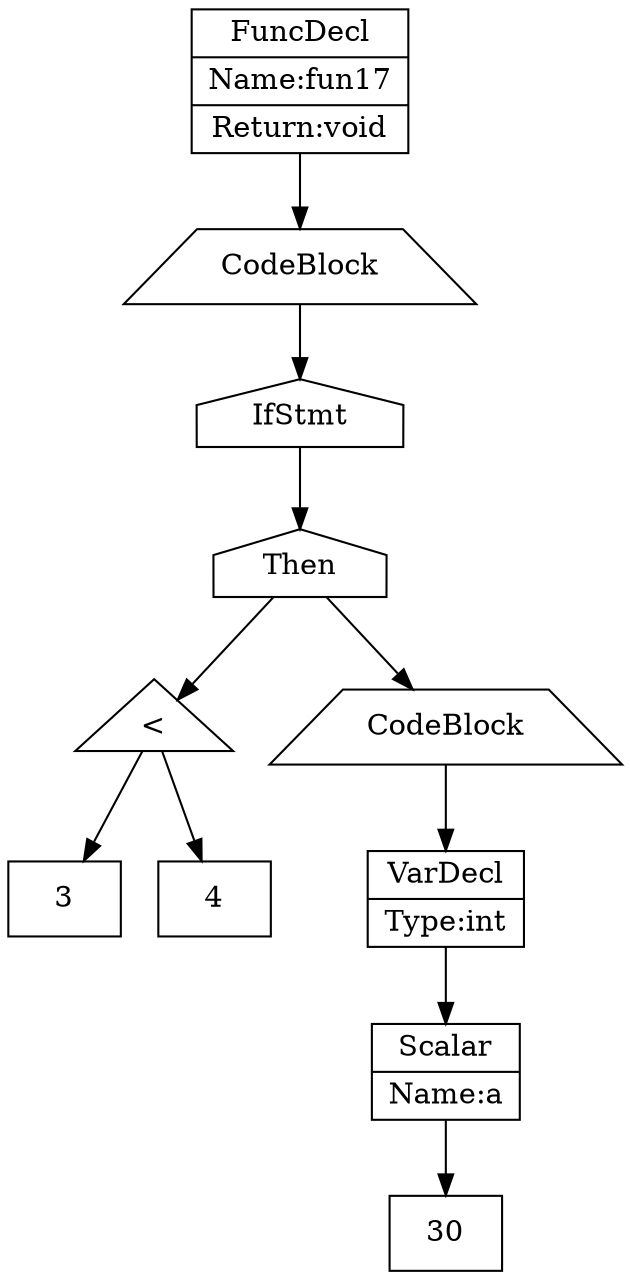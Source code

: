 digraph AstGraph {
	title = "This is the AST of Astzin";
	"0xc78430" [shape=record, label="{FuncDecl|Name:fun17|Return:void}"];
	"0xc78430" -> "0xc78350";
	"0xc78350" [shape=trapezium, label="CodeBlock"];
	"0xc78350" -> "0xc77b70";
	"0xc77b70" [shape=house, label="IfStmt"];
	"0xc77b70" -> "0xc77b70-then";
	"0xc77b70-then" [shape=house, label="Then"];
	"0xc77b70-then" -> "0xc77830";
	"0xc77b70-then" -> "0xc77af0";
	"0xc77830" [shape=triangle, label="<"];
	"0xc77830" -> "0xc77680";
	"0xc77830" -> "0xc77740";
	"0xc77680" [shape=rect, label="3"];
	"0xc77740" [shape=rect, label="4"];
	"0xc77af0" [shape=trapezium, label="CodeBlock"];
	"0xc77af0" -> "0xc77a20";
	"0xc77a20" [shape=record, label="{VarDecl|Type:int}"];
	"0xc77a20" -> "0xc777b0";
	"0xc777b0" [shape=record, label="{Scalar|Name:a}"];
	"0xc777b0" -> "0xc77cd0";
	"0xc77cd0" [shape=rect, label="30"];
}

